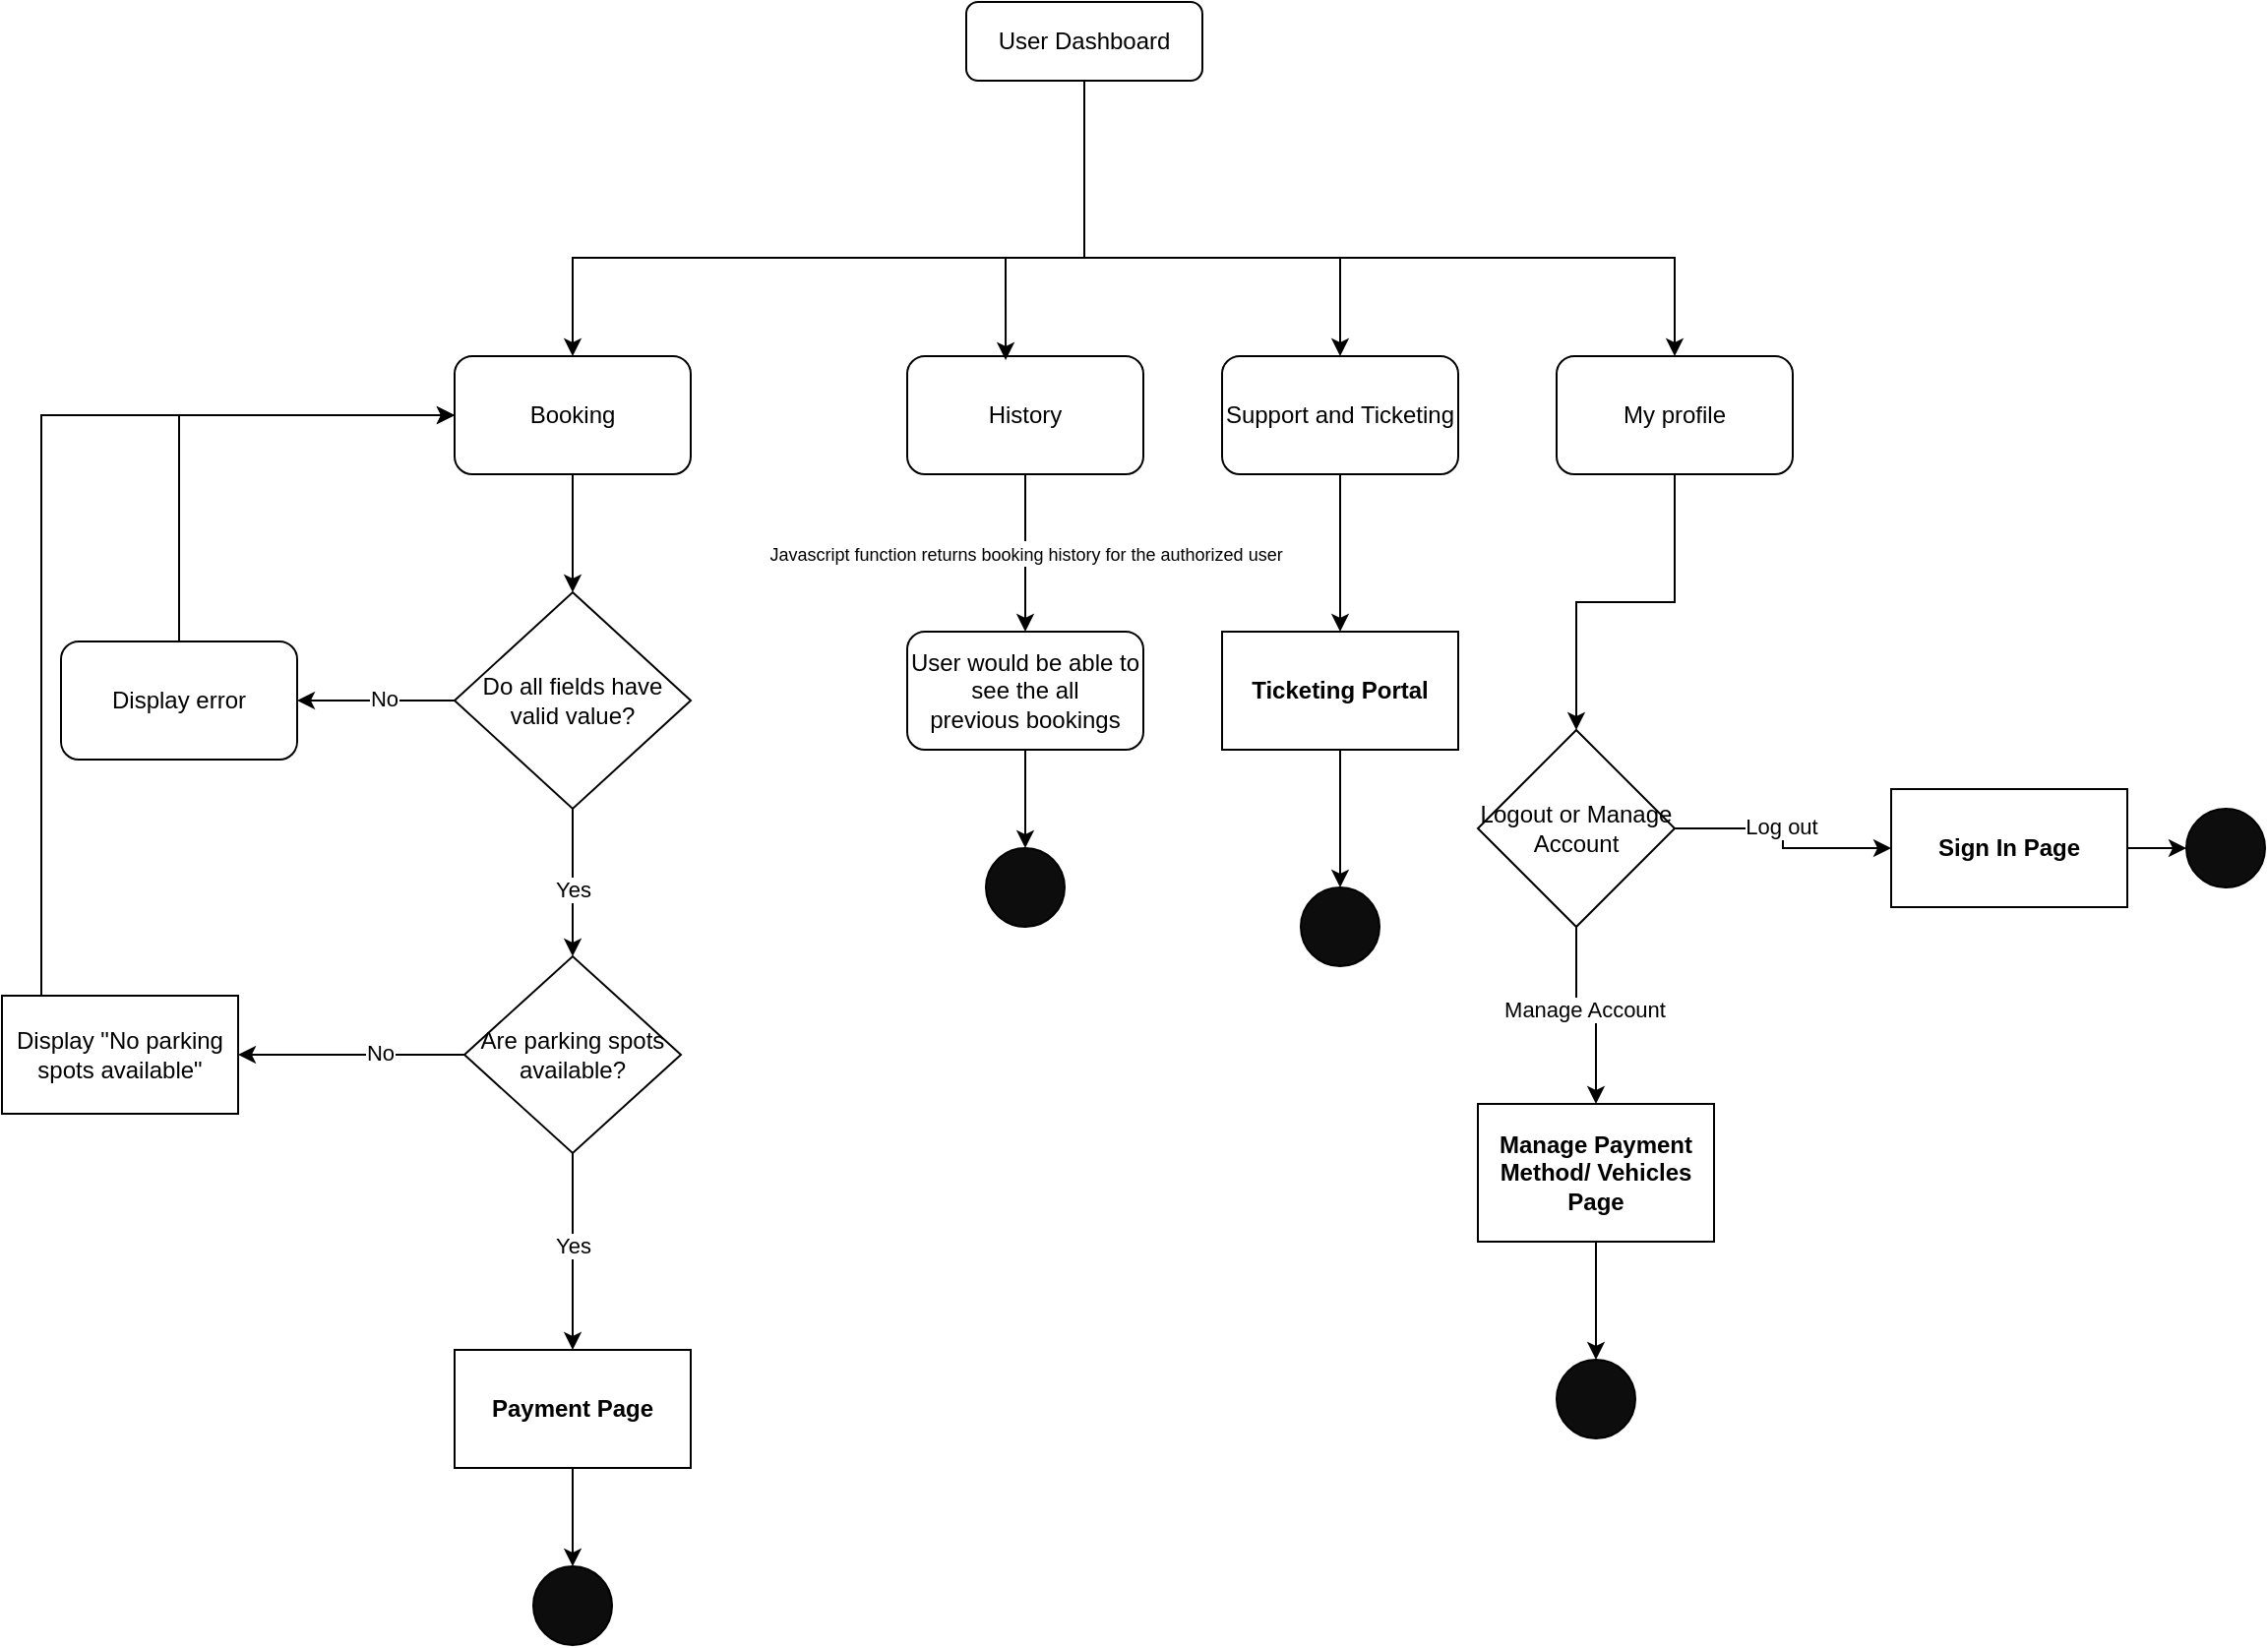 <mxfile version="22.0.4" type="github">
  <diagram id="C5RBs43oDa-KdzZeNtuy" name="Page-1">
    <mxGraphModel dx="2514" dy="892" grid="1" gridSize="10" guides="1" tooltips="1" connect="1" arrows="1" fold="1" page="1" pageScale="1" pageWidth="827" pageHeight="1169" background="none" math="0" shadow="0">
      <root>
        <mxCell id="WIyWlLk6GJQsqaUBKTNV-0" />
        <mxCell id="WIyWlLk6GJQsqaUBKTNV-1" parent="WIyWlLk6GJQsqaUBKTNV-0" />
        <mxCell id="WIyWlLk6GJQsqaUBKTNV-3" value="User Dashboard" style="rounded=1;whiteSpace=wrap;html=1;fontSize=12;glass=0;strokeWidth=1;shadow=0;" parent="WIyWlLk6GJQsqaUBKTNV-1" vertex="1">
          <mxGeometry x="370" y="30" width="120" height="40" as="geometry" />
        </mxCell>
        <mxCell id="yv1JkRwObRtctxCxsuZl-3" value="Booking" style="rounded=1;whiteSpace=wrap;html=1;" vertex="1" parent="WIyWlLk6GJQsqaUBKTNV-1">
          <mxGeometry x="110" y="210" width="120" height="60" as="geometry" />
        </mxCell>
        <mxCell id="yv1JkRwObRtctxCxsuZl-4" value="History" style="rounded=1;whiteSpace=wrap;html=1;" vertex="1" parent="WIyWlLk6GJQsqaUBKTNV-1">
          <mxGeometry x="340" y="210" width="120" height="60" as="geometry" />
        </mxCell>
        <mxCell id="yv1JkRwObRtctxCxsuZl-76" value="" style="edgeStyle=orthogonalEdgeStyle;rounded=0;orthogonalLoop=1;jettySize=auto;html=1;" edge="1" parent="WIyWlLk6GJQsqaUBKTNV-1" source="yv1JkRwObRtctxCxsuZl-5" target="yv1JkRwObRtctxCxsuZl-75">
          <mxGeometry relative="1" as="geometry" />
        </mxCell>
        <mxCell id="yv1JkRwObRtctxCxsuZl-5" value="Support and Ticketing" style="rounded=1;whiteSpace=wrap;html=1;" vertex="1" parent="WIyWlLk6GJQsqaUBKTNV-1">
          <mxGeometry x="500" y="210" width="120" height="60" as="geometry" />
        </mxCell>
        <mxCell id="yv1JkRwObRtctxCxsuZl-63" value="" style="edgeStyle=orthogonalEdgeStyle;rounded=0;orthogonalLoop=1;jettySize=auto;html=1;" edge="1" parent="WIyWlLk6GJQsqaUBKTNV-1" source="yv1JkRwObRtctxCxsuZl-6" target="yv1JkRwObRtctxCxsuZl-62">
          <mxGeometry relative="1" as="geometry" />
        </mxCell>
        <mxCell id="yv1JkRwObRtctxCxsuZl-6" value="My profile" style="rounded=1;whiteSpace=wrap;html=1;" vertex="1" parent="WIyWlLk6GJQsqaUBKTNV-1">
          <mxGeometry x="670" y="210" width="120" height="60" as="geometry" />
        </mxCell>
        <mxCell id="yv1JkRwObRtctxCxsuZl-7" value="" style="endArrow=classic;html=1;rounded=0;exitX=0.5;exitY=1;exitDx=0;exitDy=0;entryX=0.417;entryY=0.033;entryDx=0;entryDy=0;entryPerimeter=0;" edge="1" parent="WIyWlLk6GJQsqaUBKTNV-1" source="WIyWlLk6GJQsqaUBKTNV-3" target="yv1JkRwObRtctxCxsuZl-4">
          <mxGeometry width="50" height="50" relative="1" as="geometry">
            <mxPoint x="390" y="370" as="sourcePoint" />
            <mxPoint x="440" y="320" as="targetPoint" />
            <Array as="points">
              <mxPoint x="430" y="160" />
              <mxPoint x="390" y="160" />
            </Array>
          </mxGeometry>
        </mxCell>
        <mxCell id="yv1JkRwObRtctxCxsuZl-8" value="" style="endArrow=classic;html=1;rounded=0;exitX=0.5;exitY=1;exitDx=0;exitDy=0;" edge="1" parent="WIyWlLk6GJQsqaUBKTNV-1" source="WIyWlLk6GJQsqaUBKTNV-3" target="yv1JkRwObRtctxCxsuZl-5">
          <mxGeometry width="50" height="50" relative="1" as="geometry">
            <mxPoint x="390" y="370" as="sourcePoint" />
            <mxPoint x="440" y="320" as="targetPoint" />
            <Array as="points">
              <mxPoint x="430" y="160" />
              <mxPoint x="560" y="160" />
            </Array>
          </mxGeometry>
        </mxCell>
        <mxCell id="yv1JkRwObRtctxCxsuZl-10" value="" style="endArrow=classic;html=1;rounded=0;exitX=0.5;exitY=1;exitDx=0;exitDy=0;entryX=0.5;entryY=0;entryDx=0;entryDy=0;" edge="1" parent="WIyWlLk6GJQsqaUBKTNV-1" source="WIyWlLk6GJQsqaUBKTNV-3" target="yv1JkRwObRtctxCxsuZl-6">
          <mxGeometry width="50" height="50" relative="1" as="geometry">
            <mxPoint x="490" y="120" as="sourcePoint" />
            <mxPoint x="770" y="160" as="targetPoint" />
            <Array as="points">
              <mxPoint x="430" y="160" />
              <mxPoint x="730" y="160" />
            </Array>
          </mxGeometry>
        </mxCell>
        <mxCell id="yv1JkRwObRtctxCxsuZl-11" value="" style="endArrow=classic;html=1;rounded=0;exitX=0.5;exitY=1;exitDx=0;exitDy=0;entryX=0.5;entryY=0;entryDx=0;entryDy=0;" edge="1" parent="WIyWlLk6GJQsqaUBKTNV-1" source="WIyWlLk6GJQsqaUBKTNV-3">
          <mxGeometry width="50" height="50" relative="1" as="geometry">
            <mxPoint x="390" y="70" as="sourcePoint" />
            <mxPoint x="170" y="210" as="targetPoint" />
            <Array as="points">
              <mxPoint x="430" y="110" />
              <mxPoint x="430" y="160" />
              <mxPoint x="170" y="160" />
            </Array>
          </mxGeometry>
        </mxCell>
        <mxCell id="yv1JkRwObRtctxCxsuZl-18" value="User would be able to see the all &lt;br&gt;previous bookings" style="rounded=1;whiteSpace=wrap;html=1;" vertex="1" parent="WIyWlLk6GJQsqaUBKTNV-1">
          <mxGeometry x="340" y="350" width="120" height="60" as="geometry" />
        </mxCell>
        <mxCell id="yv1JkRwObRtctxCxsuZl-19" value="" style="edgeStyle=orthogonalEdgeStyle;rounded=0;orthogonalLoop=1;jettySize=auto;html=1;exitX=0.5;exitY=1;exitDx=0;exitDy=0;entryX=0.5;entryY=0;entryDx=0;entryDy=0;" edge="1" parent="WIyWlLk6GJQsqaUBKTNV-1" source="yv1JkRwObRtctxCxsuZl-4" target="yv1JkRwObRtctxCxsuZl-18">
          <mxGeometry relative="1" as="geometry">
            <mxPoint x="570" y="280" as="sourcePoint" />
            <mxPoint x="570" y="330" as="targetPoint" />
            <Array as="points">
              <mxPoint x="400" y="300" />
              <mxPoint x="400" y="300" />
            </Array>
          </mxGeometry>
        </mxCell>
        <mxCell id="yv1JkRwObRtctxCxsuZl-22" value="&lt;font style=&quot;font-size: 9px;&quot;&gt;Javascript function returns booking history for the authorized user&lt;/font&gt;" style="edgeLabel;html=1;align=center;verticalAlign=middle;resizable=0;points=[];container=1;" vertex="1" connectable="0" parent="yv1JkRwObRtctxCxsuZl-19">
          <mxGeometry relative="1" as="geometry">
            <mxPoint as="offset" />
          </mxGeometry>
        </mxCell>
        <mxCell id="yv1JkRwObRtctxCxsuZl-20" value="" style="edgeStyle=orthogonalEdgeStyle;rounded=0;orthogonalLoop=1;jettySize=auto;html=1;exitX=0.5;exitY=1;exitDx=0;exitDy=0;" edge="1" parent="WIyWlLk6GJQsqaUBKTNV-1" target="yv1JkRwObRtctxCxsuZl-21" source="yv1JkRwObRtctxCxsuZl-18">
          <mxGeometry relative="1" as="geometry">
            <mxPoint x="400" y="380" as="sourcePoint" />
            <Array as="points">
              <mxPoint x="400" y="440" />
              <mxPoint x="400" y="440" />
            </Array>
          </mxGeometry>
        </mxCell>
        <mxCell id="yv1JkRwObRtctxCxsuZl-21" value="" style="ellipse;whiteSpace=wrap;html=1;rounded=1;fillStyle=solid;fillColor=#0D0D0D;direction=west;" vertex="1" parent="WIyWlLk6GJQsqaUBKTNV-1">
          <mxGeometry x="380" y="460" width="40" height="40" as="geometry" />
        </mxCell>
        <mxCell id="yv1JkRwObRtctxCxsuZl-36" value="" style="edgeStyle=orthogonalEdgeStyle;rounded=0;orthogonalLoop=1;jettySize=auto;html=1;entryX=0;entryY=0.5;entryDx=0;entryDy=0;" edge="1" parent="WIyWlLk6GJQsqaUBKTNV-1" source="yv1JkRwObRtctxCxsuZl-32" target="yv1JkRwObRtctxCxsuZl-44">
          <mxGeometry relative="1" as="geometry">
            <mxPoint x="170" y="520" as="targetPoint" />
            <Array as="points" />
          </mxGeometry>
        </mxCell>
        <mxCell id="yv1JkRwObRtctxCxsuZl-42" value="Yes" style="edgeLabel;html=1;align=center;verticalAlign=middle;resizable=0;points=[];" vertex="1" connectable="0" parent="yv1JkRwObRtctxCxsuZl-36">
          <mxGeometry x="-0.35" relative="1" as="geometry">
            <mxPoint y="16" as="offset" />
          </mxGeometry>
        </mxCell>
        <mxCell id="yv1JkRwObRtctxCxsuZl-39" value="" style="edgeStyle=orthogonalEdgeStyle;rounded=0;orthogonalLoop=1;jettySize=auto;html=1;" edge="1" parent="WIyWlLk6GJQsqaUBKTNV-1" source="yv1JkRwObRtctxCxsuZl-32" target="yv1JkRwObRtctxCxsuZl-38">
          <mxGeometry relative="1" as="geometry" />
        </mxCell>
        <mxCell id="yv1JkRwObRtctxCxsuZl-40" value="No" style="edgeLabel;html=1;align=center;verticalAlign=middle;resizable=0;points=[];" vertex="1" connectable="0" parent="yv1JkRwObRtctxCxsuZl-39">
          <mxGeometry x="-0.1" y="-1" relative="1" as="geometry">
            <mxPoint as="offset" />
          </mxGeometry>
        </mxCell>
        <mxCell id="yv1JkRwObRtctxCxsuZl-32" value="Do all fields have valid value?" style="rhombus;whiteSpace=wrap;html=1;" vertex="1" parent="WIyWlLk6GJQsqaUBKTNV-1">
          <mxGeometry x="110" y="330" width="120" height="110" as="geometry" />
        </mxCell>
        <mxCell id="yv1JkRwObRtctxCxsuZl-34" value="" style="endArrow=classic;html=1;rounded=0;exitX=0.5;exitY=1;exitDx=0;exitDy=0;" edge="1" parent="WIyWlLk6GJQsqaUBKTNV-1" source="yv1JkRwObRtctxCxsuZl-3" target="yv1JkRwObRtctxCxsuZl-32">
          <mxGeometry width="50" height="50" relative="1" as="geometry">
            <mxPoint x="390" y="360" as="sourcePoint" />
            <mxPoint x="440" y="310" as="targetPoint" />
          </mxGeometry>
        </mxCell>
        <mxCell id="yv1JkRwObRtctxCxsuZl-43" style="edgeStyle=orthogonalEdgeStyle;rounded=0;orthogonalLoop=1;jettySize=auto;html=1;exitX=0.5;exitY=0;exitDx=0;exitDy=0;entryX=0;entryY=0.5;entryDx=0;entryDy=0;" edge="1" parent="WIyWlLk6GJQsqaUBKTNV-1" source="yv1JkRwObRtctxCxsuZl-38" target="yv1JkRwObRtctxCxsuZl-3">
          <mxGeometry relative="1" as="geometry" />
        </mxCell>
        <mxCell id="yv1JkRwObRtctxCxsuZl-38" value="Display error" style="rounded=1;whiteSpace=wrap;html=1;" vertex="1" parent="WIyWlLk6GJQsqaUBKTNV-1">
          <mxGeometry x="-90" y="355" width="120" height="60" as="geometry" />
        </mxCell>
        <mxCell id="yv1JkRwObRtctxCxsuZl-52" value="" style="edgeStyle=orthogonalEdgeStyle;rounded=0;orthogonalLoop=1;jettySize=auto;html=1;" edge="1" parent="WIyWlLk6GJQsqaUBKTNV-1" source="yv1JkRwObRtctxCxsuZl-44" target="yv1JkRwObRtctxCxsuZl-51">
          <mxGeometry relative="1" as="geometry" />
        </mxCell>
        <mxCell id="yv1JkRwObRtctxCxsuZl-56" value="No" style="edgeLabel;html=1;align=center;verticalAlign=middle;resizable=0;points=[];" vertex="1" connectable="0" parent="yv1JkRwObRtctxCxsuZl-52">
          <mxGeometry x="-0.252" y="-1" relative="1" as="geometry">
            <mxPoint as="offset" />
          </mxGeometry>
        </mxCell>
        <mxCell id="yv1JkRwObRtctxCxsuZl-58" value="" style="edgeStyle=orthogonalEdgeStyle;rounded=0;orthogonalLoop=1;jettySize=auto;html=1;" edge="1" parent="WIyWlLk6GJQsqaUBKTNV-1" source="yv1JkRwObRtctxCxsuZl-44" target="yv1JkRwObRtctxCxsuZl-57">
          <mxGeometry relative="1" as="geometry" />
        </mxCell>
        <mxCell id="yv1JkRwObRtctxCxsuZl-59" value="Yes" style="edgeLabel;html=1;align=center;verticalAlign=middle;resizable=0;points=[];" vertex="1" connectable="0" parent="yv1JkRwObRtctxCxsuZl-58">
          <mxGeometry x="-0.06" relative="1" as="geometry">
            <mxPoint as="offset" />
          </mxGeometry>
        </mxCell>
        <mxCell id="yv1JkRwObRtctxCxsuZl-44" value="Are parking spots available?" style="rhombus;whiteSpace=wrap;html=1;direction=south;" vertex="1" parent="WIyWlLk6GJQsqaUBKTNV-1">
          <mxGeometry x="115" y="515" width="110" height="100" as="geometry" />
        </mxCell>
        <mxCell id="yv1JkRwObRtctxCxsuZl-54" style="edgeStyle=orthogonalEdgeStyle;rounded=0;orthogonalLoop=1;jettySize=auto;html=1;entryX=0;entryY=0.5;entryDx=0;entryDy=0;" edge="1" parent="WIyWlLk6GJQsqaUBKTNV-1" source="yv1JkRwObRtctxCxsuZl-51" target="yv1JkRwObRtctxCxsuZl-3">
          <mxGeometry relative="1" as="geometry">
            <Array as="points">
              <mxPoint x="-100" y="240" />
            </Array>
          </mxGeometry>
        </mxCell>
        <mxCell id="yv1JkRwObRtctxCxsuZl-51" value="Display &quot;No parking spots available&quot;" style="whiteSpace=wrap;html=1;" vertex="1" parent="WIyWlLk6GJQsqaUBKTNV-1">
          <mxGeometry x="-120" y="535" width="120" height="60" as="geometry" />
        </mxCell>
        <mxCell id="yv1JkRwObRtctxCxsuZl-57" value="&lt;b&gt;Payment Page&lt;/b&gt;" style="rounded=0;whiteSpace=wrap;html=1;" vertex="1" parent="WIyWlLk6GJQsqaUBKTNV-1">
          <mxGeometry x="110" y="715" width="120" height="60" as="geometry" />
        </mxCell>
        <mxCell id="yv1JkRwObRtctxCxsuZl-60" value="" style="edgeStyle=orthogonalEdgeStyle;rounded=0;orthogonalLoop=1;jettySize=auto;html=1;exitX=0.5;exitY=1;exitDx=0;exitDy=0;" edge="1" parent="WIyWlLk6GJQsqaUBKTNV-1" target="yv1JkRwObRtctxCxsuZl-61">
          <mxGeometry relative="1" as="geometry">
            <mxPoint x="170" y="775" as="sourcePoint" />
            <Array as="points">
              <mxPoint x="170" y="805" />
              <mxPoint x="170" y="805" />
            </Array>
          </mxGeometry>
        </mxCell>
        <mxCell id="yv1JkRwObRtctxCxsuZl-61" value="" style="ellipse;whiteSpace=wrap;html=1;rounded=1;fillStyle=solid;fillColor=#0D0D0D;direction=west;" vertex="1" parent="WIyWlLk6GJQsqaUBKTNV-1">
          <mxGeometry x="150" y="825" width="40" height="40" as="geometry" />
        </mxCell>
        <mxCell id="yv1JkRwObRtctxCxsuZl-65" value="" style="edgeStyle=orthogonalEdgeStyle;rounded=0;orthogonalLoop=1;jettySize=auto;html=1;" edge="1" parent="WIyWlLk6GJQsqaUBKTNV-1" source="yv1JkRwObRtctxCxsuZl-62" target="yv1JkRwObRtctxCxsuZl-64">
          <mxGeometry relative="1" as="geometry" />
        </mxCell>
        <mxCell id="yv1JkRwObRtctxCxsuZl-69" value="Log out" style="edgeLabel;html=1;align=center;verticalAlign=middle;resizable=0;points=[];" vertex="1" connectable="0" parent="yv1JkRwObRtctxCxsuZl-65">
          <mxGeometry x="-0.111" y="1" relative="1" as="geometry">
            <mxPoint as="offset" />
          </mxGeometry>
        </mxCell>
        <mxCell id="yv1JkRwObRtctxCxsuZl-71" value="" style="edgeStyle=orthogonalEdgeStyle;rounded=0;orthogonalLoop=1;jettySize=auto;html=1;" edge="1" parent="WIyWlLk6GJQsqaUBKTNV-1" source="yv1JkRwObRtctxCxsuZl-62" target="yv1JkRwObRtctxCxsuZl-70">
          <mxGeometry relative="1" as="geometry" />
        </mxCell>
        <mxCell id="yv1JkRwObRtctxCxsuZl-72" value="Manage Account" style="edgeLabel;html=1;align=center;verticalAlign=middle;resizable=0;points=[];" vertex="1" connectable="0" parent="yv1JkRwObRtctxCxsuZl-71">
          <mxGeometry x="-0.156" y="4" relative="1" as="geometry">
            <mxPoint as="offset" />
          </mxGeometry>
        </mxCell>
        <mxCell id="yv1JkRwObRtctxCxsuZl-62" value="Logout or Manage Account&lt;br&gt;" style="rhombus;whiteSpace=wrap;html=1;rounded=0;" vertex="1" parent="WIyWlLk6GJQsqaUBKTNV-1">
          <mxGeometry x="630" y="400" width="100" height="100" as="geometry" />
        </mxCell>
        <mxCell id="yv1JkRwObRtctxCxsuZl-66" style="edgeStyle=orthogonalEdgeStyle;rounded=0;orthogonalLoop=1;jettySize=auto;html=1;" edge="1" parent="WIyWlLk6GJQsqaUBKTNV-1" source="yv1JkRwObRtctxCxsuZl-64">
          <mxGeometry relative="1" as="geometry">
            <mxPoint x="990" y="460" as="targetPoint" />
          </mxGeometry>
        </mxCell>
        <mxCell id="yv1JkRwObRtctxCxsuZl-64" value="&lt;b&gt;Sign In Page&lt;/b&gt;" style="rounded=0;whiteSpace=wrap;html=1;" vertex="1" parent="WIyWlLk6GJQsqaUBKTNV-1">
          <mxGeometry x="840" y="430" width="120" height="60" as="geometry" />
        </mxCell>
        <mxCell id="yv1JkRwObRtctxCxsuZl-67" value="" style="ellipse;whiteSpace=wrap;html=1;rounded=1;fillStyle=solid;fillColor=#0D0D0D;direction=west;" vertex="1" parent="WIyWlLk6GJQsqaUBKTNV-1">
          <mxGeometry x="990" y="440" width="40" height="40" as="geometry" />
        </mxCell>
        <mxCell id="yv1JkRwObRtctxCxsuZl-73" style="edgeStyle=orthogonalEdgeStyle;rounded=0;orthogonalLoop=1;jettySize=auto;html=1;" edge="1" parent="WIyWlLk6GJQsqaUBKTNV-1" source="yv1JkRwObRtctxCxsuZl-70">
          <mxGeometry relative="1" as="geometry">
            <mxPoint x="690" y="720" as="targetPoint" />
          </mxGeometry>
        </mxCell>
        <mxCell id="yv1JkRwObRtctxCxsuZl-70" value="&lt;b&gt;Manage Payment Method/ Vehicles Page&lt;/b&gt;" style="whiteSpace=wrap;html=1;rounded=0;" vertex="1" parent="WIyWlLk6GJQsqaUBKTNV-1">
          <mxGeometry x="630" y="590" width="120" height="70" as="geometry" />
        </mxCell>
        <mxCell id="yv1JkRwObRtctxCxsuZl-74" value="" style="ellipse;whiteSpace=wrap;html=1;rounded=1;fillStyle=solid;fillColor=#0D0D0D;direction=west;" vertex="1" parent="WIyWlLk6GJQsqaUBKTNV-1">
          <mxGeometry x="670" y="720" width="40" height="40" as="geometry" />
        </mxCell>
        <mxCell id="yv1JkRwObRtctxCxsuZl-77" style="edgeStyle=orthogonalEdgeStyle;rounded=0;orthogonalLoop=1;jettySize=auto;html=1;" edge="1" parent="WIyWlLk6GJQsqaUBKTNV-1" source="yv1JkRwObRtctxCxsuZl-75">
          <mxGeometry relative="1" as="geometry">
            <mxPoint x="560" y="480" as="targetPoint" />
          </mxGeometry>
        </mxCell>
        <mxCell id="yv1JkRwObRtctxCxsuZl-75" value="&lt;b&gt;Ticketing Portal&lt;/b&gt;" style="whiteSpace=wrap;html=1;rounded=0;" vertex="1" parent="WIyWlLk6GJQsqaUBKTNV-1">
          <mxGeometry x="500" y="350" width="120" height="60" as="geometry" />
        </mxCell>
        <mxCell id="yv1JkRwObRtctxCxsuZl-78" value="" style="ellipse;whiteSpace=wrap;html=1;rounded=1;fillStyle=solid;fillColor=#0D0D0D;direction=west;" vertex="1" parent="WIyWlLk6GJQsqaUBKTNV-1">
          <mxGeometry x="540" y="480" width="40" height="40" as="geometry" />
        </mxCell>
      </root>
    </mxGraphModel>
  </diagram>
</mxfile>
